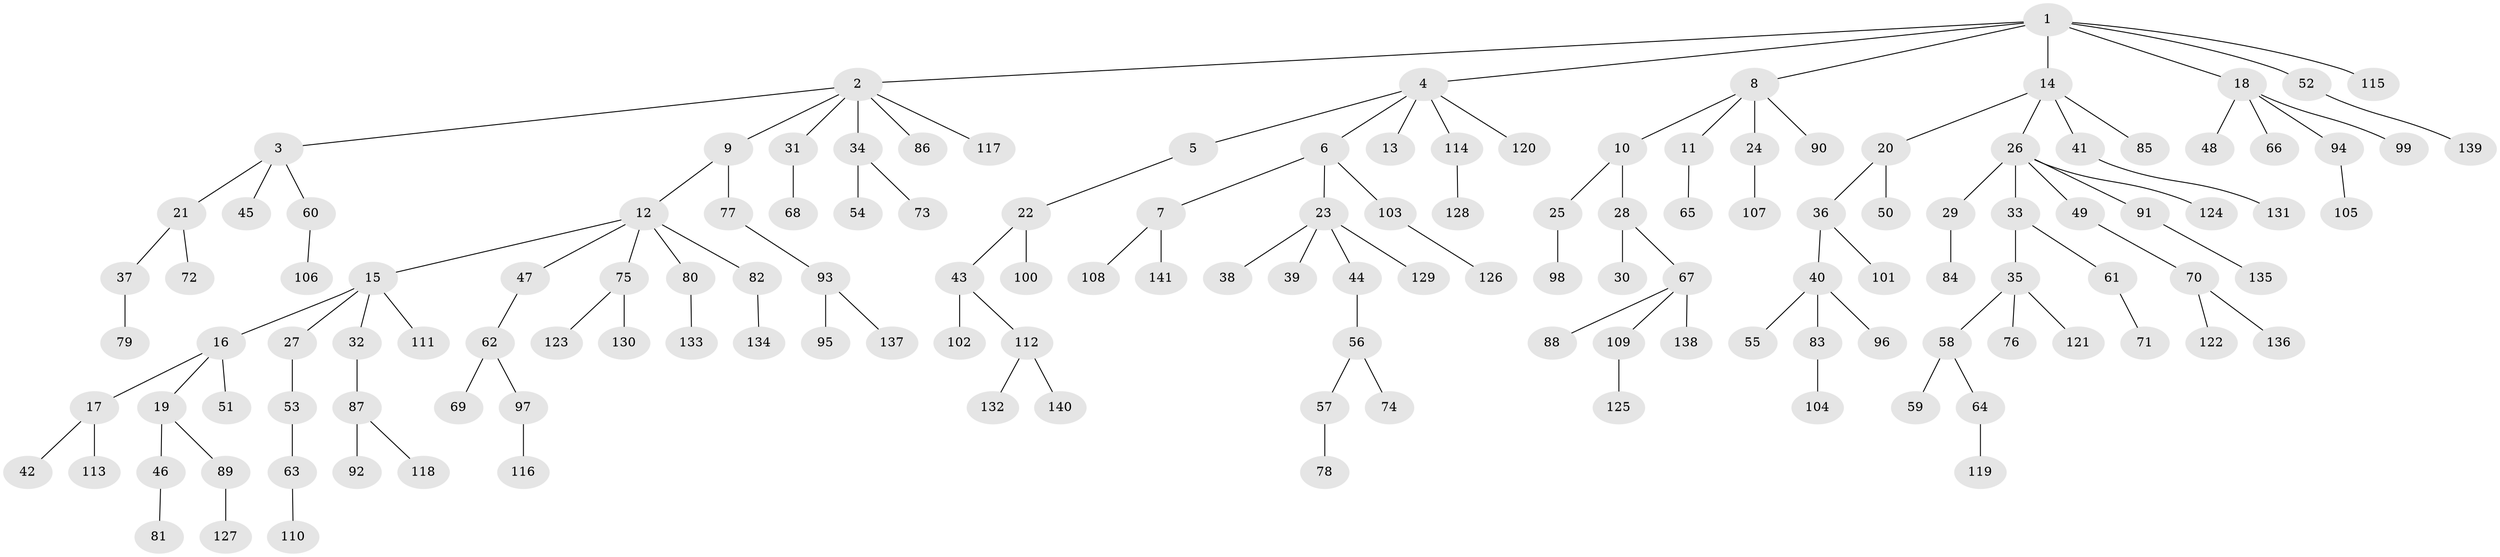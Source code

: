 // coarse degree distribution, {6: 0.020618556701030927, 8: 0.020618556701030927, 4: 0.061855670103092786, 2: 0.13402061855670103, 5: 0.05154639175257732, 7: 0.010309278350515464, 1: 0.6288659793814433, 3: 0.07216494845360824}
// Generated by graph-tools (version 1.1) at 2025/42/03/06/25 10:42:04]
// undirected, 141 vertices, 140 edges
graph export_dot {
graph [start="1"]
  node [color=gray90,style=filled];
  1;
  2;
  3;
  4;
  5;
  6;
  7;
  8;
  9;
  10;
  11;
  12;
  13;
  14;
  15;
  16;
  17;
  18;
  19;
  20;
  21;
  22;
  23;
  24;
  25;
  26;
  27;
  28;
  29;
  30;
  31;
  32;
  33;
  34;
  35;
  36;
  37;
  38;
  39;
  40;
  41;
  42;
  43;
  44;
  45;
  46;
  47;
  48;
  49;
  50;
  51;
  52;
  53;
  54;
  55;
  56;
  57;
  58;
  59;
  60;
  61;
  62;
  63;
  64;
  65;
  66;
  67;
  68;
  69;
  70;
  71;
  72;
  73;
  74;
  75;
  76;
  77;
  78;
  79;
  80;
  81;
  82;
  83;
  84;
  85;
  86;
  87;
  88;
  89;
  90;
  91;
  92;
  93;
  94;
  95;
  96;
  97;
  98;
  99;
  100;
  101;
  102;
  103;
  104;
  105;
  106;
  107;
  108;
  109;
  110;
  111;
  112;
  113;
  114;
  115;
  116;
  117;
  118;
  119;
  120;
  121;
  122;
  123;
  124;
  125;
  126;
  127;
  128;
  129;
  130;
  131;
  132;
  133;
  134;
  135;
  136;
  137;
  138;
  139;
  140;
  141;
  1 -- 2;
  1 -- 4;
  1 -- 8;
  1 -- 14;
  1 -- 18;
  1 -- 52;
  1 -- 115;
  2 -- 3;
  2 -- 9;
  2 -- 31;
  2 -- 34;
  2 -- 86;
  2 -- 117;
  3 -- 21;
  3 -- 45;
  3 -- 60;
  4 -- 5;
  4 -- 6;
  4 -- 13;
  4 -- 114;
  4 -- 120;
  5 -- 22;
  6 -- 7;
  6 -- 23;
  6 -- 103;
  7 -- 108;
  7 -- 141;
  8 -- 10;
  8 -- 11;
  8 -- 24;
  8 -- 90;
  9 -- 12;
  9 -- 77;
  10 -- 25;
  10 -- 28;
  11 -- 65;
  12 -- 15;
  12 -- 47;
  12 -- 75;
  12 -- 80;
  12 -- 82;
  14 -- 20;
  14 -- 26;
  14 -- 41;
  14 -- 85;
  15 -- 16;
  15 -- 27;
  15 -- 32;
  15 -- 111;
  16 -- 17;
  16 -- 19;
  16 -- 51;
  17 -- 42;
  17 -- 113;
  18 -- 48;
  18 -- 66;
  18 -- 94;
  18 -- 99;
  19 -- 46;
  19 -- 89;
  20 -- 36;
  20 -- 50;
  21 -- 37;
  21 -- 72;
  22 -- 43;
  22 -- 100;
  23 -- 38;
  23 -- 39;
  23 -- 44;
  23 -- 129;
  24 -- 107;
  25 -- 98;
  26 -- 29;
  26 -- 33;
  26 -- 49;
  26 -- 91;
  26 -- 124;
  27 -- 53;
  28 -- 30;
  28 -- 67;
  29 -- 84;
  31 -- 68;
  32 -- 87;
  33 -- 35;
  33 -- 61;
  34 -- 54;
  34 -- 73;
  35 -- 58;
  35 -- 76;
  35 -- 121;
  36 -- 40;
  36 -- 101;
  37 -- 79;
  40 -- 55;
  40 -- 83;
  40 -- 96;
  41 -- 131;
  43 -- 102;
  43 -- 112;
  44 -- 56;
  46 -- 81;
  47 -- 62;
  49 -- 70;
  52 -- 139;
  53 -- 63;
  56 -- 57;
  56 -- 74;
  57 -- 78;
  58 -- 59;
  58 -- 64;
  60 -- 106;
  61 -- 71;
  62 -- 69;
  62 -- 97;
  63 -- 110;
  64 -- 119;
  67 -- 88;
  67 -- 109;
  67 -- 138;
  70 -- 122;
  70 -- 136;
  75 -- 123;
  75 -- 130;
  77 -- 93;
  80 -- 133;
  82 -- 134;
  83 -- 104;
  87 -- 92;
  87 -- 118;
  89 -- 127;
  91 -- 135;
  93 -- 95;
  93 -- 137;
  94 -- 105;
  97 -- 116;
  103 -- 126;
  109 -- 125;
  112 -- 132;
  112 -- 140;
  114 -- 128;
}
